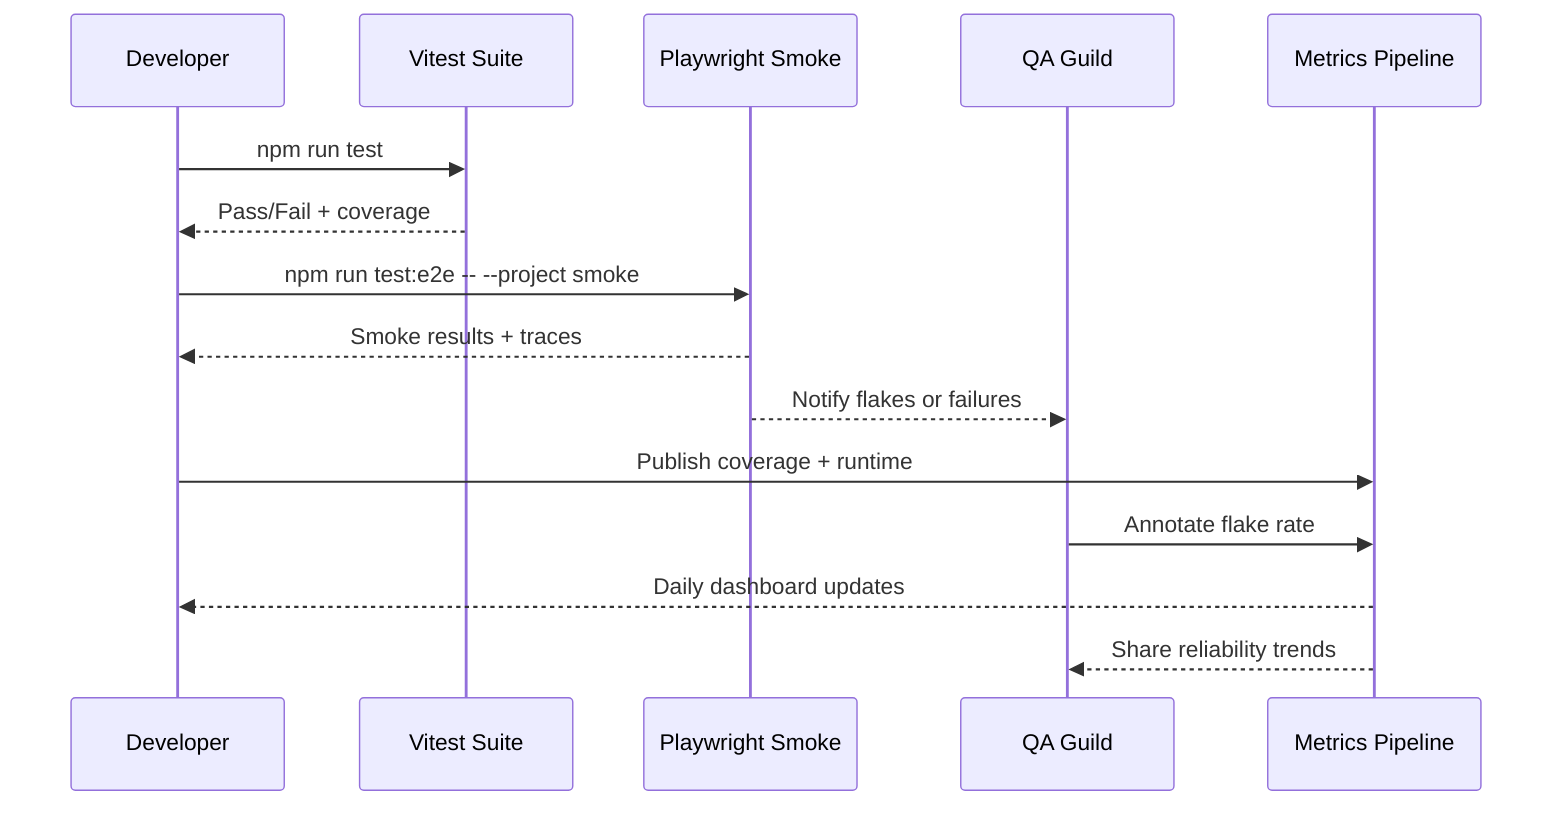 sequenceDiagram
    participant Dev as Developer
    participant Vitest as Vitest Suite
    participant Playwright as Playwright Smoke
    participant QA as QA Guild
    participant Metrics as Metrics Pipeline

    Dev->>Vitest: npm run test
    Vitest-->>Dev: Pass/Fail + coverage
    Dev->>Playwright: npm run test:e2e -- --project smoke
    Playwright-->>Dev: Smoke results + traces
    Playwright-->>QA: Notify flakes or failures
    Dev->>Metrics: Publish coverage + runtime
    QA->>Metrics: Annotate flake rate
    Metrics-->>Dev: Daily dashboard updates
    Metrics-->>QA: Share reliability trends